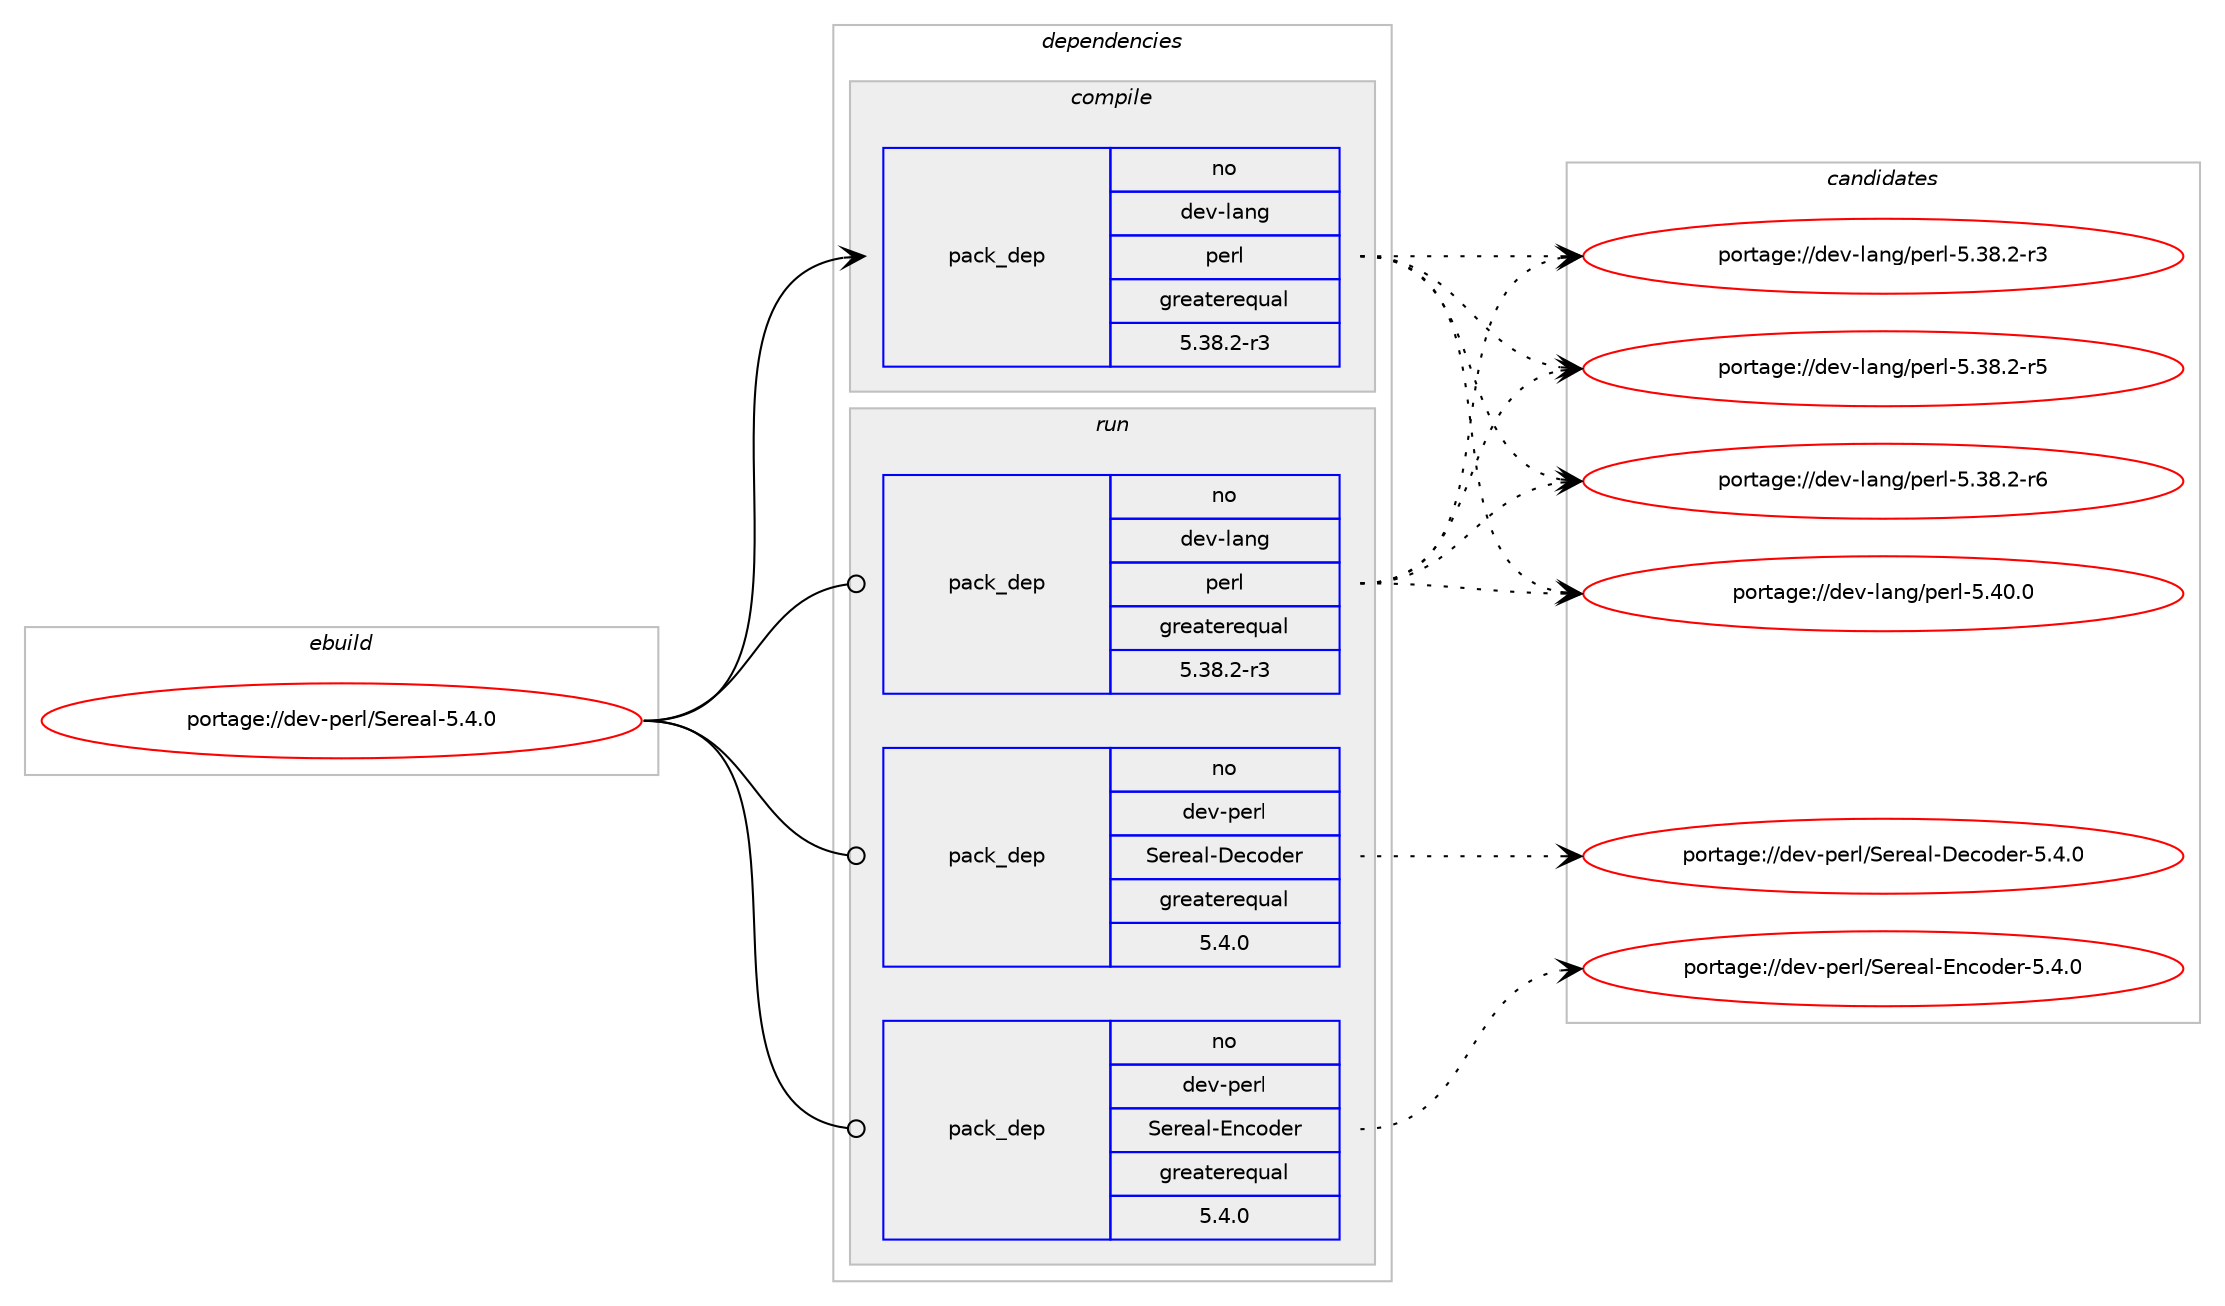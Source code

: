 digraph prolog {

# *************
# Graph options
# *************

newrank=true;
concentrate=true;
compound=true;
graph [rankdir=LR,fontname=Helvetica,fontsize=10,ranksep=1.5];#, ranksep=2.5, nodesep=0.2];
edge  [arrowhead=vee];
node  [fontname=Helvetica,fontsize=10];

# **********
# The ebuild
# **********

subgraph cluster_leftcol {
color=gray;
rank=same;
label=<<i>ebuild</i>>;
id [label="portage://dev-perl/Sereal-5.4.0", color=red, width=4, href="../dev-perl/Sereal-5.4.0.svg"];
}

# ****************
# The dependencies
# ****************

subgraph cluster_midcol {
color=gray;
label=<<i>dependencies</i>>;
subgraph cluster_compile {
fillcolor="#eeeeee";
style=filled;
label=<<i>compile</i>>;
subgraph pack38028 {
dependency68369 [label=<<TABLE BORDER="0" CELLBORDER="1" CELLSPACING="0" CELLPADDING="4" WIDTH="220"><TR><TD ROWSPAN="6" CELLPADDING="30">pack_dep</TD></TR><TR><TD WIDTH="110">no</TD></TR><TR><TD>dev-lang</TD></TR><TR><TD>perl</TD></TR><TR><TD>greaterequal</TD></TR><TR><TD>5.38.2-r3</TD></TR></TABLE>>, shape=none, color=blue];
}
id:e -> dependency68369:w [weight=20,style="solid",arrowhead="vee"];
}
subgraph cluster_compileandrun {
fillcolor="#eeeeee";
style=filled;
label=<<i>compile and run</i>>;
}
subgraph cluster_run {
fillcolor="#eeeeee";
style=filled;
label=<<i>run</i>>;
subgraph pack38029 {
dependency68370 [label=<<TABLE BORDER="0" CELLBORDER="1" CELLSPACING="0" CELLPADDING="4" WIDTH="220"><TR><TD ROWSPAN="6" CELLPADDING="30">pack_dep</TD></TR><TR><TD WIDTH="110">no</TD></TR><TR><TD>dev-lang</TD></TR><TR><TD>perl</TD></TR><TR><TD>greaterequal</TD></TR><TR><TD>5.38.2-r3</TD></TR></TABLE>>, shape=none, color=blue];
}
id:e -> dependency68370:w [weight=20,style="solid",arrowhead="odot"];
# *** BEGIN UNKNOWN DEPENDENCY TYPE (TODO) ***
# id -> package_dependency(portage://dev-perl/Sereal-5.4.0,run,no,dev-lang,perl,none,[,,],any_same_slot,[])
# *** END UNKNOWN DEPENDENCY TYPE (TODO) ***

subgraph pack38030 {
dependency68371 [label=<<TABLE BORDER="0" CELLBORDER="1" CELLSPACING="0" CELLPADDING="4" WIDTH="220"><TR><TD ROWSPAN="6" CELLPADDING="30">pack_dep</TD></TR><TR><TD WIDTH="110">no</TD></TR><TR><TD>dev-perl</TD></TR><TR><TD>Sereal-Decoder</TD></TR><TR><TD>greaterequal</TD></TR><TR><TD>5.4.0</TD></TR></TABLE>>, shape=none, color=blue];
}
id:e -> dependency68371:w [weight=20,style="solid",arrowhead="odot"];
subgraph pack38031 {
dependency68372 [label=<<TABLE BORDER="0" CELLBORDER="1" CELLSPACING="0" CELLPADDING="4" WIDTH="220"><TR><TD ROWSPAN="6" CELLPADDING="30">pack_dep</TD></TR><TR><TD WIDTH="110">no</TD></TR><TR><TD>dev-perl</TD></TR><TR><TD>Sereal-Encoder</TD></TR><TR><TD>greaterequal</TD></TR><TR><TD>5.4.0</TD></TR></TABLE>>, shape=none, color=blue];
}
id:e -> dependency68372:w [weight=20,style="solid",arrowhead="odot"];
}
}

# **************
# The candidates
# **************

subgraph cluster_choices {
rank=same;
color=gray;
label=<<i>candidates</i>>;

subgraph choice38028 {
color=black;
nodesep=1;
choice100101118451089711010347112101114108455346515646504511451 [label="portage://dev-lang/perl-5.38.2-r3", color=red, width=4,href="../dev-lang/perl-5.38.2-r3.svg"];
choice100101118451089711010347112101114108455346515646504511453 [label="portage://dev-lang/perl-5.38.2-r5", color=red, width=4,href="../dev-lang/perl-5.38.2-r5.svg"];
choice100101118451089711010347112101114108455346515646504511454 [label="portage://dev-lang/perl-5.38.2-r6", color=red, width=4,href="../dev-lang/perl-5.38.2-r6.svg"];
choice10010111845108971101034711210111410845534652484648 [label="portage://dev-lang/perl-5.40.0", color=red, width=4,href="../dev-lang/perl-5.40.0.svg"];
dependency68369:e -> choice100101118451089711010347112101114108455346515646504511451:w [style=dotted,weight="100"];
dependency68369:e -> choice100101118451089711010347112101114108455346515646504511453:w [style=dotted,weight="100"];
dependency68369:e -> choice100101118451089711010347112101114108455346515646504511454:w [style=dotted,weight="100"];
dependency68369:e -> choice10010111845108971101034711210111410845534652484648:w [style=dotted,weight="100"];
}
subgraph choice38029 {
color=black;
nodesep=1;
choice100101118451089711010347112101114108455346515646504511451 [label="portage://dev-lang/perl-5.38.2-r3", color=red, width=4,href="../dev-lang/perl-5.38.2-r3.svg"];
choice100101118451089711010347112101114108455346515646504511453 [label="portage://dev-lang/perl-5.38.2-r5", color=red, width=4,href="../dev-lang/perl-5.38.2-r5.svg"];
choice100101118451089711010347112101114108455346515646504511454 [label="portage://dev-lang/perl-5.38.2-r6", color=red, width=4,href="../dev-lang/perl-5.38.2-r6.svg"];
choice10010111845108971101034711210111410845534652484648 [label="portage://dev-lang/perl-5.40.0", color=red, width=4,href="../dev-lang/perl-5.40.0.svg"];
dependency68370:e -> choice100101118451089711010347112101114108455346515646504511451:w [style=dotted,weight="100"];
dependency68370:e -> choice100101118451089711010347112101114108455346515646504511453:w [style=dotted,weight="100"];
dependency68370:e -> choice100101118451089711010347112101114108455346515646504511454:w [style=dotted,weight="100"];
dependency68370:e -> choice10010111845108971101034711210111410845534652484648:w [style=dotted,weight="100"];
}
subgraph choice38030 {
color=black;
nodesep=1;
choice10010111845112101114108478310111410197108456810199111100101114455346524648 [label="portage://dev-perl/Sereal-Decoder-5.4.0", color=red, width=4,href="../dev-perl/Sereal-Decoder-5.4.0.svg"];
dependency68371:e -> choice10010111845112101114108478310111410197108456810199111100101114455346524648:w [style=dotted,weight="100"];
}
subgraph choice38031 {
color=black;
nodesep=1;
choice10010111845112101114108478310111410197108456911099111100101114455346524648 [label="portage://dev-perl/Sereal-Encoder-5.4.0", color=red, width=4,href="../dev-perl/Sereal-Encoder-5.4.0.svg"];
dependency68372:e -> choice10010111845112101114108478310111410197108456911099111100101114455346524648:w [style=dotted,weight="100"];
}
}

}

